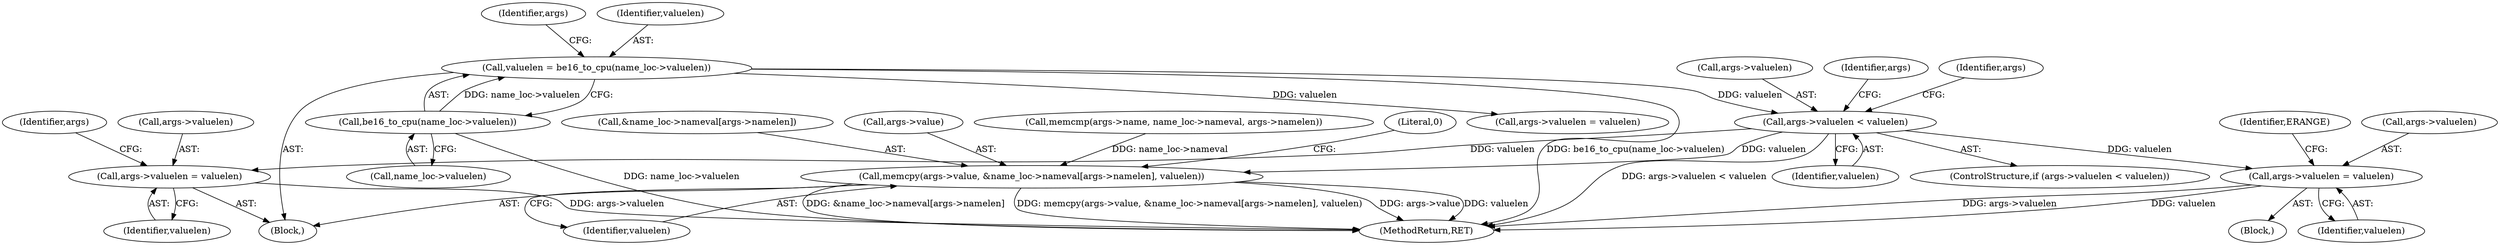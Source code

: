 digraph "0_linux_8275cdd0e7ac550dcce2b3ef6d2fb3b808c1ae59_5@pointer" {
"1000205" [label="(Call,args->valuelen < valuelen)"];
"1000184" [label="(Call,valuelen = be16_to_cpu(name_loc->valuelen))"];
"1000186" [label="(Call,be16_to_cpu(name_loc->valuelen))"];
"1000211" [label="(Call,args->valuelen = valuelen)"];
"1000219" [label="(Call,args->valuelen = valuelen)"];
"1000224" [label="(Call,memcpy(args->value, &name_loc->nameval[args->namelen], valuelen))"];
"1000209" [label="(Identifier,valuelen)"];
"1000224" [label="(Call,memcpy(args->value, &name_loc->nameval[args->namelen], valuelen))"];
"1000204" [label="(ControlStructure,if (args->valuelen < valuelen))"];
"1000173" [label="(Call,memcmp(args->name, name_loc->nameval, args->namelen))"];
"1000226" [label="(Identifier,args)"];
"1000220" [label="(Call,args->valuelen)"];
"1000218" [label="(Identifier,ERANGE)"];
"1000186" [label="(Call,be16_to_cpu(name_loc->valuelen))"];
"1000184" [label="(Call,valuelen = be16_to_cpu(name_loc->valuelen))"];
"1000210" [label="(Block,)"];
"1000155" [label="(Block,)"];
"1000212" [label="(Call,args->valuelen)"];
"1000219" [label="(Call,args->valuelen = valuelen)"];
"1000187" [label="(Call,name_loc->valuelen)"];
"1000211" [label="(Call,args->valuelen = valuelen)"];
"1000327" [label="(Literal,0)"];
"1000197" [label="(Call,args->valuelen = valuelen)"];
"1000205" [label="(Call,args->valuelen < valuelen)"];
"1000236" [label="(Identifier,valuelen)"];
"1000328" [label="(MethodReturn,RET)"];
"1000213" [label="(Identifier,args)"];
"1000221" [label="(Identifier,args)"];
"1000215" [label="(Identifier,valuelen)"];
"1000206" [label="(Call,args->valuelen)"];
"1000228" [label="(Call,&name_loc->nameval[args->namelen])"];
"1000223" [label="(Identifier,valuelen)"];
"1000225" [label="(Call,args->value)"];
"1000193" [label="(Identifier,args)"];
"1000185" [label="(Identifier,valuelen)"];
"1000205" -> "1000204"  [label="AST: "];
"1000205" -> "1000209"  [label="CFG: "];
"1000206" -> "1000205"  [label="AST: "];
"1000209" -> "1000205"  [label="AST: "];
"1000213" -> "1000205"  [label="CFG: "];
"1000221" -> "1000205"  [label="CFG: "];
"1000205" -> "1000328"  [label="DDG: args->valuelen < valuelen"];
"1000184" -> "1000205"  [label="DDG: valuelen"];
"1000205" -> "1000211"  [label="DDG: valuelen"];
"1000205" -> "1000219"  [label="DDG: valuelen"];
"1000205" -> "1000224"  [label="DDG: valuelen"];
"1000184" -> "1000155"  [label="AST: "];
"1000184" -> "1000186"  [label="CFG: "];
"1000185" -> "1000184"  [label="AST: "];
"1000186" -> "1000184"  [label="AST: "];
"1000193" -> "1000184"  [label="CFG: "];
"1000184" -> "1000328"  [label="DDG: be16_to_cpu(name_loc->valuelen)"];
"1000186" -> "1000184"  [label="DDG: name_loc->valuelen"];
"1000184" -> "1000197"  [label="DDG: valuelen"];
"1000186" -> "1000187"  [label="CFG: "];
"1000187" -> "1000186"  [label="AST: "];
"1000186" -> "1000328"  [label="DDG: name_loc->valuelen"];
"1000211" -> "1000210"  [label="AST: "];
"1000211" -> "1000215"  [label="CFG: "];
"1000212" -> "1000211"  [label="AST: "];
"1000215" -> "1000211"  [label="AST: "];
"1000218" -> "1000211"  [label="CFG: "];
"1000211" -> "1000328"  [label="DDG: args->valuelen"];
"1000211" -> "1000328"  [label="DDG: valuelen"];
"1000219" -> "1000155"  [label="AST: "];
"1000219" -> "1000223"  [label="CFG: "];
"1000220" -> "1000219"  [label="AST: "];
"1000223" -> "1000219"  [label="AST: "];
"1000226" -> "1000219"  [label="CFG: "];
"1000219" -> "1000328"  [label="DDG: args->valuelen"];
"1000224" -> "1000155"  [label="AST: "];
"1000224" -> "1000236"  [label="CFG: "];
"1000225" -> "1000224"  [label="AST: "];
"1000228" -> "1000224"  [label="AST: "];
"1000236" -> "1000224"  [label="AST: "];
"1000327" -> "1000224"  [label="CFG: "];
"1000224" -> "1000328"  [label="DDG: args->value"];
"1000224" -> "1000328"  [label="DDG: valuelen"];
"1000224" -> "1000328"  [label="DDG: &name_loc->nameval[args->namelen]"];
"1000224" -> "1000328"  [label="DDG: memcpy(args->value, &name_loc->nameval[args->namelen], valuelen)"];
"1000173" -> "1000224"  [label="DDG: name_loc->nameval"];
}
